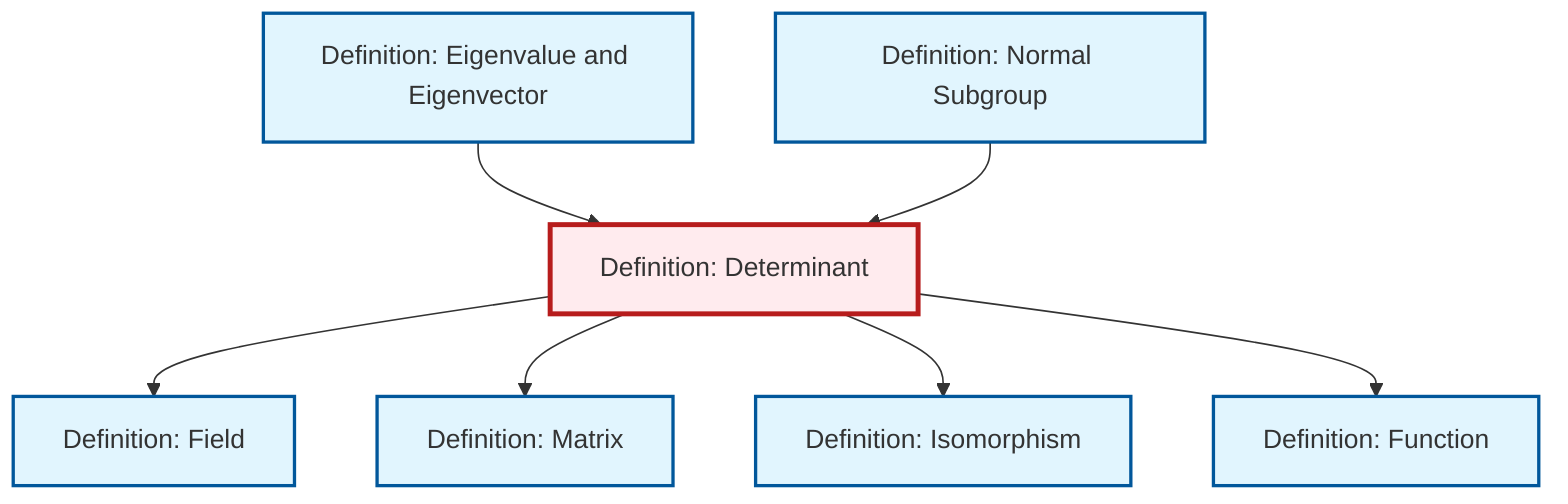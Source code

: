 graph TD
    classDef definition fill:#e1f5fe,stroke:#01579b,stroke-width:2px
    classDef theorem fill:#f3e5f5,stroke:#4a148c,stroke-width:2px
    classDef axiom fill:#fff3e0,stroke:#e65100,stroke-width:2px
    classDef example fill:#e8f5e9,stroke:#1b5e20,stroke-width:2px
    classDef current fill:#ffebee,stroke:#b71c1c,stroke-width:3px
    def-eigenvalue-eigenvector["Definition: Eigenvalue and Eigenvector"]:::definition
    def-isomorphism["Definition: Isomorphism"]:::definition
    def-normal-subgroup["Definition: Normal Subgroup"]:::definition
    def-matrix["Definition: Matrix"]:::definition
    def-field["Definition: Field"]:::definition
    def-function["Definition: Function"]:::definition
    def-determinant["Definition: Determinant"]:::definition
    def-determinant --> def-field
    def-determinant --> def-matrix
    def-eigenvalue-eigenvector --> def-determinant
    def-normal-subgroup --> def-determinant
    def-determinant --> def-isomorphism
    def-determinant --> def-function
    class def-determinant current